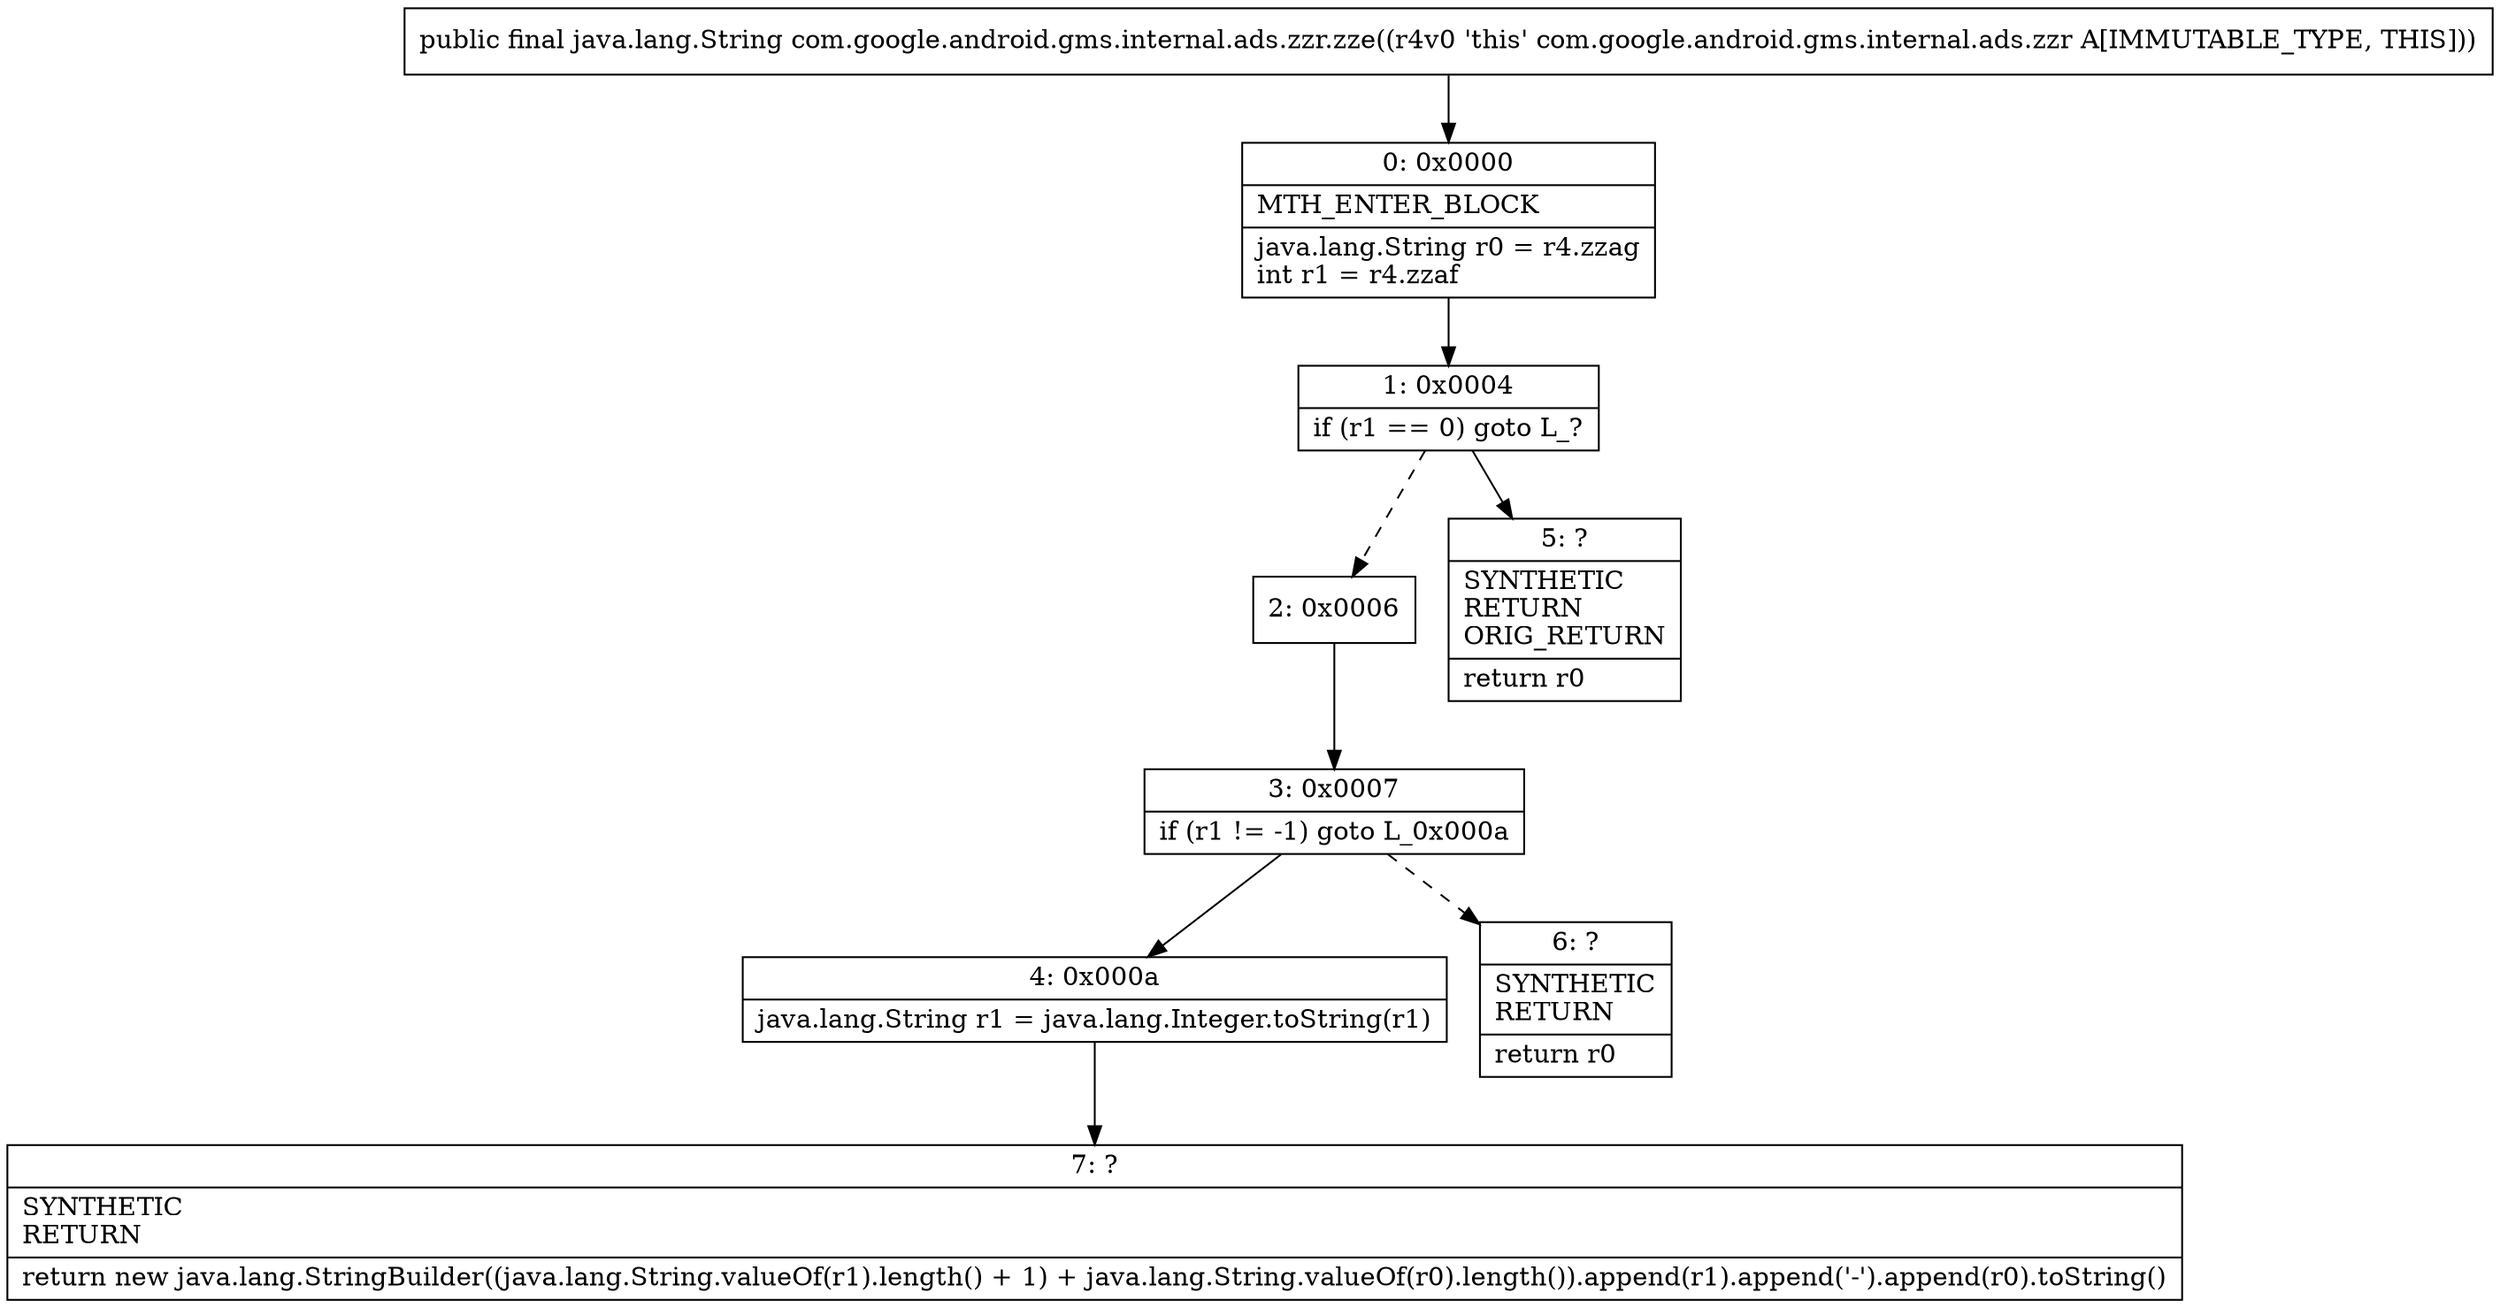 digraph "CFG forcom.google.android.gms.internal.ads.zzr.zze()Ljava\/lang\/String;" {
Node_0 [shape=record,label="{0\:\ 0x0000|MTH_ENTER_BLOCK\l|java.lang.String r0 = r4.zzag\lint r1 = r4.zzaf\l}"];
Node_1 [shape=record,label="{1\:\ 0x0004|if (r1 == 0) goto L_?\l}"];
Node_2 [shape=record,label="{2\:\ 0x0006}"];
Node_3 [shape=record,label="{3\:\ 0x0007|if (r1 != \-1) goto L_0x000a\l}"];
Node_4 [shape=record,label="{4\:\ 0x000a|java.lang.String r1 = java.lang.Integer.toString(r1)\l}"];
Node_5 [shape=record,label="{5\:\ ?|SYNTHETIC\lRETURN\lORIG_RETURN\l|return r0\l}"];
Node_6 [shape=record,label="{6\:\ ?|SYNTHETIC\lRETURN\l|return r0\l}"];
Node_7 [shape=record,label="{7\:\ ?|SYNTHETIC\lRETURN\l|return new java.lang.StringBuilder((java.lang.String.valueOf(r1).length() + 1) + java.lang.String.valueOf(r0).length()).append(r1).append('\-').append(r0).toString()\l}"];
MethodNode[shape=record,label="{public final java.lang.String com.google.android.gms.internal.ads.zzr.zze((r4v0 'this' com.google.android.gms.internal.ads.zzr A[IMMUTABLE_TYPE, THIS])) }"];
MethodNode -> Node_0;
Node_0 -> Node_1;
Node_1 -> Node_2[style=dashed];
Node_1 -> Node_5;
Node_2 -> Node_3;
Node_3 -> Node_4;
Node_3 -> Node_6[style=dashed];
Node_4 -> Node_7;
}


